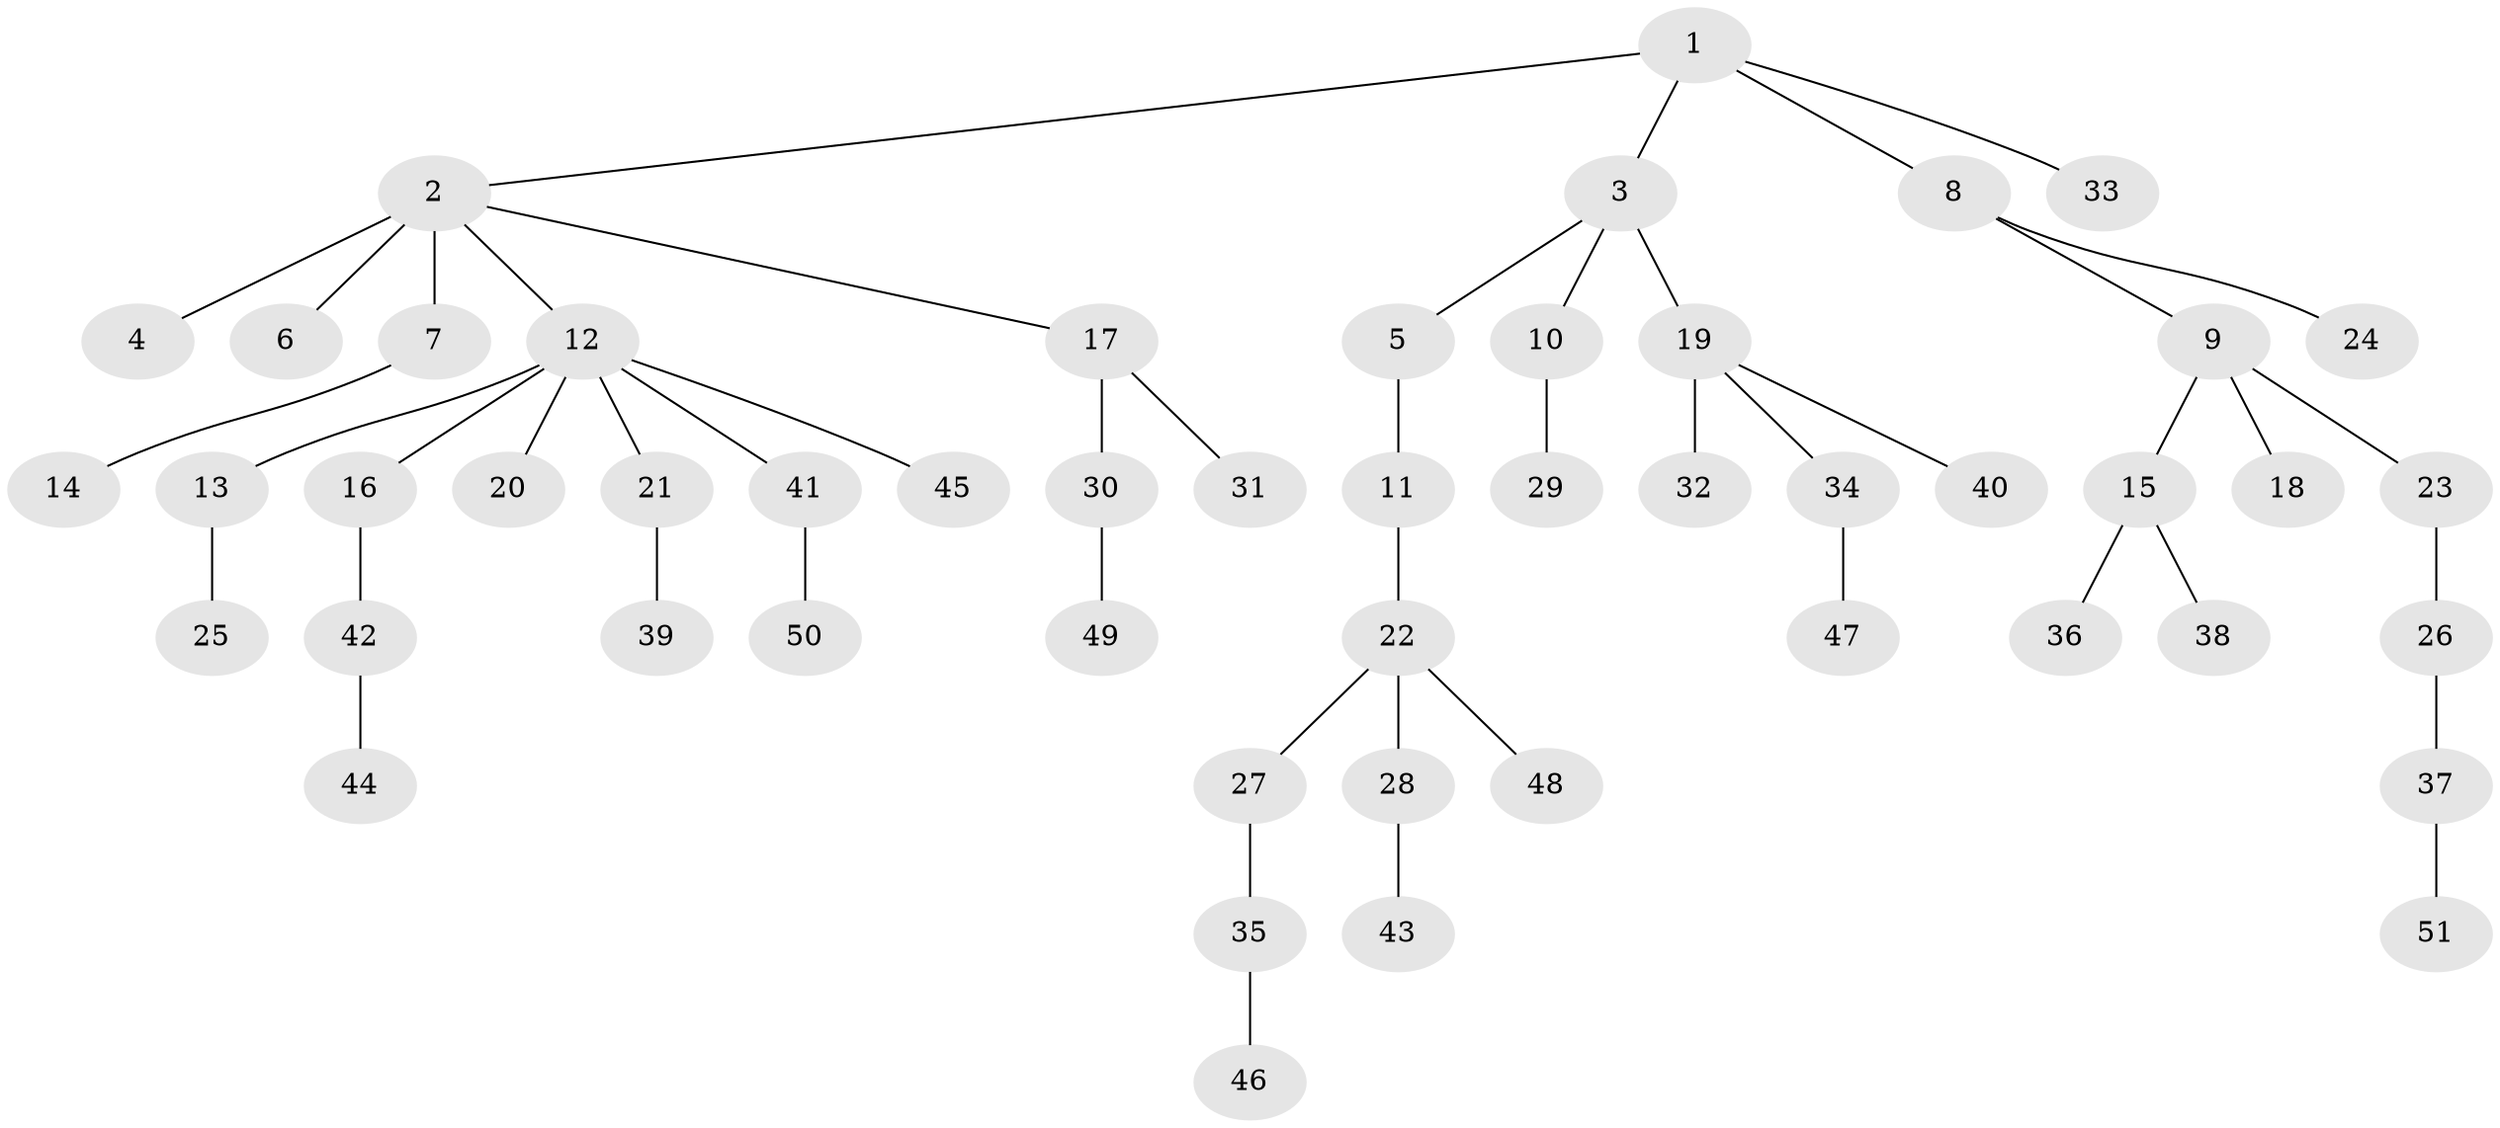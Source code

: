 // original degree distribution, {5: 0.029411764705882353, 7: 0.0196078431372549, 3: 0.17647058823529413, 2: 0.30392156862745096, 4: 0.029411764705882353, 1: 0.4411764705882353}
// Generated by graph-tools (version 1.1) at 2025/37/03/09/25 02:37:06]
// undirected, 51 vertices, 50 edges
graph export_dot {
graph [start="1"]
  node [color=gray90,style=filled];
  1;
  2;
  3;
  4;
  5;
  6;
  7;
  8;
  9;
  10;
  11;
  12;
  13;
  14;
  15;
  16;
  17;
  18;
  19;
  20;
  21;
  22;
  23;
  24;
  25;
  26;
  27;
  28;
  29;
  30;
  31;
  32;
  33;
  34;
  35;
  36;
  37;
  38;
  39;
  40;
  41;
  42;
  43;
  44;
  45;
  46;
  47;
  48;
  49;
  50;
  51;
  1 -- 2 [weight=1.0];
  1 -- 3 [weight=1.0];
  1 -- 8 [weight=1.0];
  1 -- 33 [weight=1.0];
  2 -- 4 [weight=2.0];
  2 -- 6 [weight=1.0];
  2 -- 7 [weight=1.0];
  2 -- 12 [weight=1.0];
  2 -- 17 [weight=1.0];
  3 -- 5 [weight=1.0];
  3 -- 10 [weight=1.0];
  3 -- 19 [weight=1.0];
  5 -- 11 [weight=1.0];
  7 -- 14 [weight=1.0];
  8 -- 9 [weight=1.0];
  8 -- 24 [weight=1.0];
  9 -- 15 [weight=1.0];
  9 -- 18 [weight=2.0];
  9 -- 23 [weight=1.0];
  10 -- 29 [weight=2.0];
  11 -- 22 [weight=1.0];
  12 -- 13 [weight=2.0];
  12 -- 16 [weight=1.0];
  12 -- 20 [weight=1.0];
  12 -- 21 [weight=1.0];
  12 -- 41 [weight=1.0];
  12 -- 45 [weight=1.0];
  13 -- 25 [weight=1.0];
  15 -- 36 [weight=1.0];
  15 -- 38 [weight=1.0];
  16 -- 42 [weight=1.0];
  17 -- 30 [weight=1.0];
  17 -- 31 [weight=1.0];
  19 -- 32 [weight=2.0];
  19 -- 34 [weight=1.0];
  19 -- 40 [weight=1.0];
  21 -- 39 [weight=1.0];
  22 -- 27 [weight=1.0];
  22 -- 28 [weight=2.0];
  22 -- 48 [weight=1.0];
  23 -- 26 [weight=1.0];
  26 -- 37 [weight=1.0];
  27 -- 35 [weight=1.0];
  28 -- 43 [weight=2.0];
  30 -- 49 [weight=1.0];
  34 -- 47 [weight=1.0];
  35 -- 46 [weight=2.0];
  37 -- 51 [weight=1.0];
  41 -- 50 [weight=1.0];
  42 -- 44 [weight=1.0];
}
